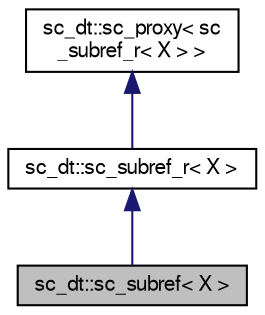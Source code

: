 digraph "sc_dt::sc_subref&lt; X &gt;"
{
  edge [fontname="FreeSans",fontsize="10",labelfontname="FreeSans",labelfontsize="10"];
  node [fontname="FreeSans",fontsize="10",shape=record];
  Node3 [label="sc_dt::sc_subref\< X \>",height=0.2,width=0.4,color="black", fillcolor="grey75", style="filled", fontcolor="black"];
  Node4 -> Node3 [dir="back",color="midnightblue",fontsize="10",style="solid",fontname="FreeSans"];
  Node4 [label="sc_dt::sc_subref_r\< X \>",height=0.2,width=0.4,color="black", fillcolor="white", style="filled",URL="$a01404.html"];
  Node5 -> Node4 [dir="back",color="midnightblue",fontsize="10",style="solid",fontname="FreeSans"];
  Node5 [label="sc_dt::sc_proxy\< sc\l_subref_r\< X \> \>",height=0.2,width=0.4,color="black", fillcolor="white", style="filled",URL="$a01444.html"];
}
